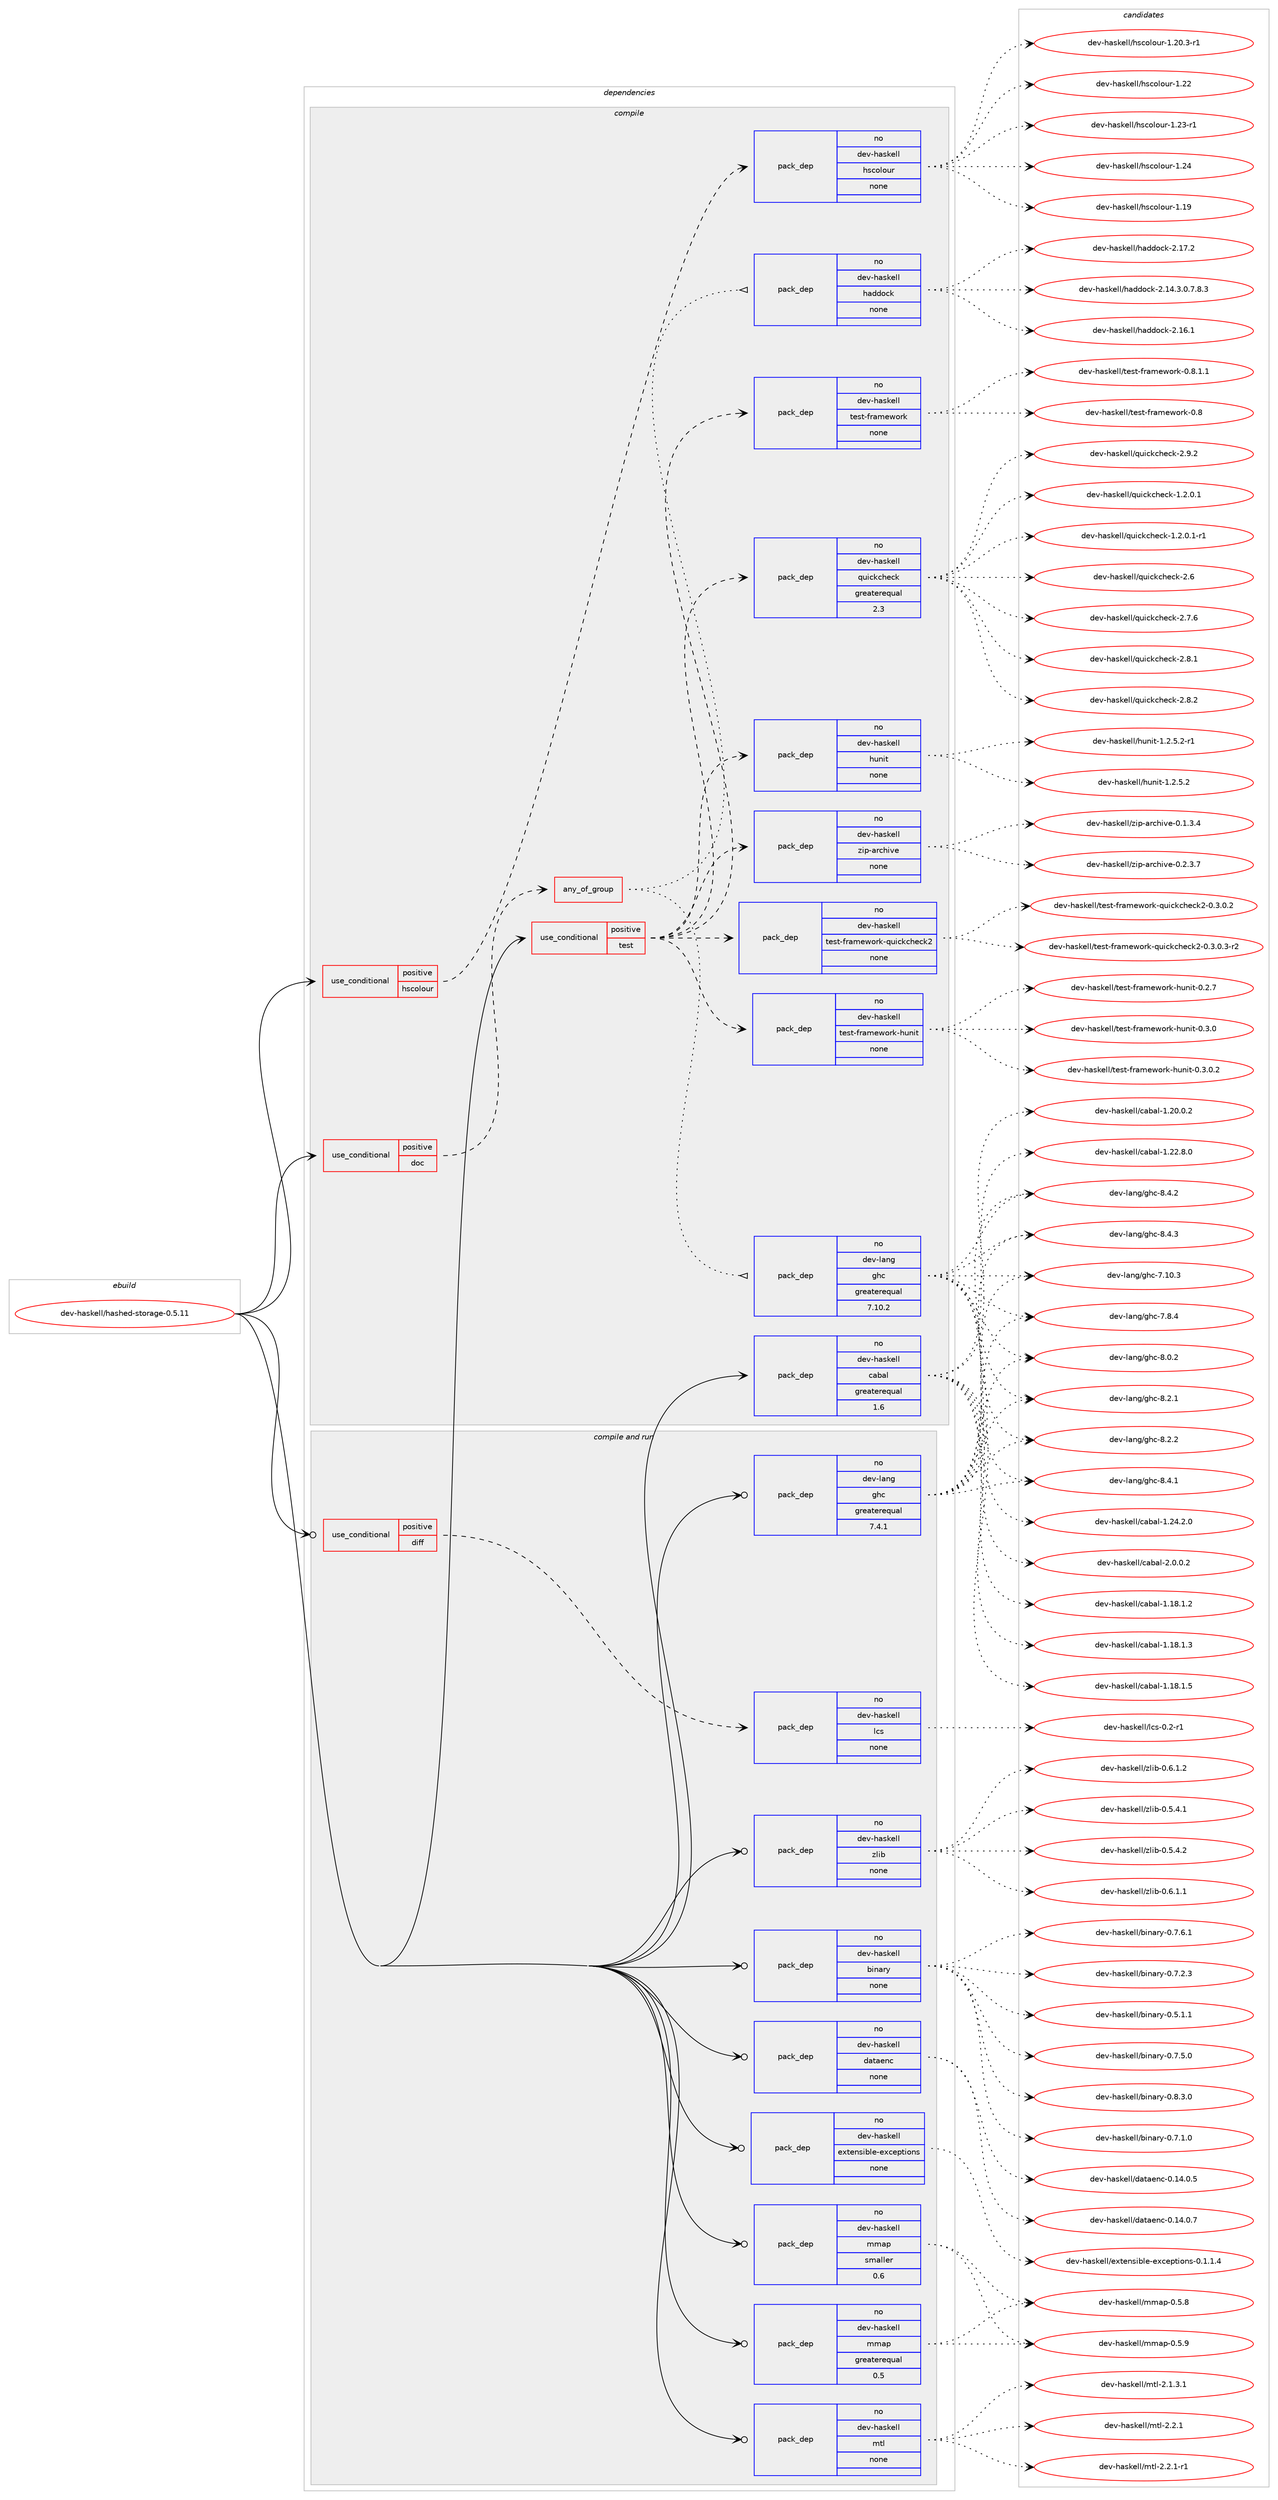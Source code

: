 digraph prolog {

# *************
# Graph options
# *************

newrank=true;
concentrate=true;
compound=true;
graph [rankdir=LR,fontname=Helvetica,fontsize=10,ranksep=1.5];#, ranksep=2.5, nodesep=0.2];
edge  [arrowhead=vee];
node  [fontname=Helvetica,fontsize=10];

# **********
# The ebuild
# **********

subgraph cluster_leftcol {
color=gray;
rank=same;
label=<<i>ebuild</i>>;
id [label="dev-haskell/hashed-storage-0.5.11", color=red, width=4, href="../dev-haskell/hashed-storage-0.5.11.svg"];
}

# ****************
# The dependencies
# ****************

subgraph cluster_midcol {
color=gray;
label=<<i>dependencies</i>>;
subgraph cluster_compile {
fillcolor="#eeeeee";
style=filled;
label=<<i>compile</i>>;
subgraph cond359791 {
dependency1333935 [label=<<TABLE BORDER="0" CELLBORDER="1" CELLSPACING="0" CELLPADDING="4"><TR><TD ROWSPAN="3" CELLPADDING="10">use_conditional</TD></TR><TR><TD>positive</TD></TR><TR><TD>doc</TD></TR></TABLE>>, shape=none, color=red];
subgraph any20974 {
dependency1333936 [label=<<TABLE BORDER="0" CELLBORDER="1" CELLSPACING="0" CELLPADDING="4"><TR><TD CELLPADDING="10">any_of_group</TD></TR></TABLE>>, shape=none, color=red];subgraph pack952618 {
dependency1333937 [label=<<TABLE BORDER="0" CELLBORDER="1" CELLSPACING="0" CELLPADDING="4" WIDTH="220"><TR><TD ROWSPAN="6" CELLPADDING="30">pack_dep</TD></TR><TR><TD WIDTH="110">no</TD></TR><TR><TD>dev-haskell</TD></TR><TR><TD>haddock</TD></TR><TR><TD>none</TD></TR><TR><TD></TD></TR></TABLE>>, shape=none, color=blue];
}
dependency1333936:e -> dependency1333937:w [weight=20,style="dotted",arrowhead="oinv"];
subgraph pack952619 {
dependency1333938 [label=<<TABLE BORDER="0" CELLBORDER="1" CELLSPACING="0" CELLPADDING="4" WIDTH="220"><TR><TD ROWSPAN="6" CELLPADDING="30">pack_dep</TD></TR><TR><TD WIDTH="110">no</TD></TR><TR><TD>dev-lang</TD></TR><TR><TD>ghc</TD></TR><TR><TD>greaterequal</TD></TR><TR><TD>7.10.2</TD></TR></TABLE>>, shape=none, color=blue];
}
dependency1333936:e -> dependency1333938:w [weight=20,style="dotted",arrowhead="oinv"];
}
dependency1333935:e -> dependency1333936:w [weight=20,style="dashed",arrowhead="vee"];
}
id:e -> dependency1333935:w [weight=20,style="solid",arrowhead="vee"];
subgraph cond359792 {
dependency1333939 [label=<<TABLE BORDER="0" CELLBORDER="1" CELLSPACING="0" CELLPADDING="4"><TR><TD ROWSPAN="3" CELLPADDING="10">use_conditional</TD></TR><TR><TD>positive</TD></TR><TR><TD>hscolour</TD></TR></TABLE>>, shape=none, color=red];
subgraph pack952620 {
dependency1333940 [label=<<TABLE BORDER="0" CELLBORDER="1" CELLSPACING="0" CELLPADDING="4" WIDTH="220"><TR><TD ROWSPAN="6" CELLPADDING="30">pack_dep</TD></TR><TR><TD WIDTH="110">no</TD></TR><TR><TD>dev-haskell</TD></TR><TR><TD>hscolour</TD></TR><TR><TD>none</TD></TR><TR><TD></TD></TR></TABLE>>, shape=none, color=blue];
}
dependency1333939:e -> dependency1333940:w [weight=20,style="dashed",arrowhead="vee"];
}
id:e -> dependency1333939:w [weight=20,style="solid",arrowhead="vee"];
subgraph cond359793 {
dependency1333941 [label=<<TABLE BORDER="0" CELLBORDER="1" CELLSPACING="0" CELLPADDING="4"><TR><TD ROWSPAN="3" CELLPADDING="10">use_conditional</TD></TR><TR><TD>positive</TD></TR><TR><TD>test</TD></TR></TABLE>>, shape=none, color=red];
subgraph pack952621 {
dependency1333942 [label=<<TABLE BORDER="0" CELLBORDER="1" CELLSPACING="0" CELLPADDING="4" WIDTH="220"><TR><TD ROWSPAN="6" CELLPADDING="30">pack_dep</TD></TR><TR><TD WIDTH="110">no</TD></TR><TR><TD>dev-haskell</TD></TR><TR><TD>hunit</TD></TR><TR><TD>none</TD></TR><TR><TD></TD></TR></TABLE>>, shape=none, color=blue];
}
dependency1333941:e -> dependency1333942:w [weight=20,style="dashed",arrowhead="vee"];
subgraph pack952622 {
dependency1333943 [label=<<TABLE BORDER="0" CELLBORDER="1" CELLSPACING="0" CELLPADDING="4" WIDTH="220"><TR><TD ROWSPAN="6" CELLPADDING="30">pack_dep</TD></TR><TR><TD WIDTH="110">no</TD></TR><TR><TD>dev-haskell</TD></TR><TR><TD>quickcheck</TD></TR><TR><TD>greaterequal</TD></TR><TR><TD>2.3</TD></TR></TABLE>>, shape=none, color=blue];
}
dependency1333941:e -> dependency1333943:w [weight=20,style="dashed",arrowhead="vee"];
subgraph pack952623 {
dependency1333944 [label=<<TABLE BORDER="0" CELLBORDER="1" CELLSPACING="0" CELLPADDING="4" WIDTH="220"><TR><TD ROWSPAN="6" CELLPADDING="30">pack_dep</TD></TR><TR><TD WIDTH="110">no</TD></TR><TR><TD>dev-haskell</TD></TR><TR><TD>test-framework</TD></TR><TR><TD>none</TD></TR><TR><TD></TD></TR></TABLE>>, shape=none, color=blue];
}
dependency1333941:e -> dependency1333944:w [weight=20,style="dashed",arrowhead="vee"];
subgraph pack952624 {
dependency1333945 [label=<<TABLE BORDER="0" CELLBORDER="1" CELLSPACING="0" CELLPADDING="4" WIDTH="220"><TR><TD ROWSPAN="6" CELLPADDING="30">pack_dep</TD></TR><TR><TD WIDTH="110">no</TD></TR><TR><TD>dev-haskell</TD></TR><TR><TD>test-framework-hunit</TD></TR><TR><TD>none</TD></TR><TR><TD></TD></TR></TABLE>>, shape=none, color=blue];
}
dependency1333941:e -> dependency1333945:w [weight=20,style="dashed",arrowhead="vee"];
subgraph pack952625 {
dependency1333946 [label=<<TABLE BORDER="0" CELLBORDER="1" CELLSPACING="0" CELLPADDING="4" WIDTH="220"><TR><TD ROWSPAN="6" CELLPADDING="30">pack_dep</TD></TR><TR><TD WIDTH="110">no</TD></TR><TR><TD>dev-haskell</TD></TR><TR><TD>test-framework-quickcheck2</TD></TR><TR><TD>none</TD></TR><TR><TD></TD></TR></TABLE>>, shape=none, color=blue];
}
dependency1333941:e -> dependency1333946:w [weight=20,style="dashed",arrowhead="vee"];
subgraph pack952626 {
dependency1333947 [label=<<TABLE BORDER="0" CELLBORDER="1" CELLSPACING="0" CELLPADDING="4" WIDTH="220"><TR><TD ROWSPAN="6" CELLPADDING="30">pack_dep</TD></TR><TR><TD WIDTH="110">no</TD></TR><TR><TD>dev-haskell</TD></TR><TR><TD>zip-archive</TD></TR><TR><TD>none</TD></TR><TR><TD></TD></TR></TABLE>>, shape=none, color=blue];
}
dependency1333941:e -> dependency1333947:w [weight=20,style="dashed",arrowhead="vee"];
}
id:e -> dependency1333941:w [weight=20,style="solid",arrowhead="vee"];
subgraph pack952627 {
dependency1333948 [label=<<TABLE BORDER="0" CELLBORDER="1" CELLSPACING="0" CELLPADDING="4" WIDTH="220"><TR><TD ROWSPAN="6" CELLPADDING="30">pack_dep</TD></TR><TR><TD WIDTH="110">no</TD></TR><TR><TD>dev-haskell</TD></TR><TR><TD>cabal</TD></TR><TR><TD>greaterequal</TD></TR><TR><TD>1.6</TD></TR></TABLE>>, shape=none, color=blue];
}
id:e -> dependency1333948:w [weight=20,style="solid",arrowhead="vee"];
}
subgraph cluster_compileandrun {
fillcolor="#eeeeee";
style=filled;
label=<<i>compile and run</i>>;
subgraph cond359794 {
dependency1333949 [label=<<TABLE BORDER="0" CELLBORDER="1" CELLSPACING="0" CELLPADDING="4"><TR><TD ROWSPAN="3" CELLPADDING="10">use_conditional</TD></TR><TR><TD>positive</TD></TR><TR><TD>diff</TD></TR></TABLE>>, shape=none, color=red];
subgraph pack952628 {
dependency1333950 [label=<<TABLE BORDER="0" CELLBORDER="1" CELLSPACING="0" CELLPADDING="4" WIDTH="220"><TR><TD ROWSPAN="6" CELLPADDING="30">pack_dep</TD></TR><TR><TD WIDTH="110">no</TD></TR><TR><TD>dev-haskell</TD></TR><TR><TD>lcs</TD></TR><TR><TD>none</TD></TR><TR><TD></TD></TR></TABLE>>, shape=none, color=blue];
}
dependency1333949:e -> dependency1333950:w [weight=20,style="dashed",arrowhead="vee"];
}
id:e -> dependency1333949:w [weight=20,style="solid",arrowhead="odotvee"];
subgraph pack952629 {
dependency1333951 [label=<<TABLE BORDER="0" CELLBORDER="1" CELLSPACING="0" CELLPADDING="4" WIDTH="220"><TR><TD ROWSPAN="6" CELLPADDING="30">pack_dep</TD></TR><TR><TD WIDTH="110">no</TD></TR><TR><TD>dev-haskell</TD></TR><TR><TD>binary</TD></TR><TR><TD>none</TD></TR><TR><TD></TD></TR></TABLE>>, shape=none, color=blue];
}
id:e -> dependency1333951:w [weight=20,style="solid",arrowhead="odotvee"];
subgraph pack952630 {
dependency1333952 [label=<<TABLE BORDER="0" CELLBORDER="1" CELLSPACING="0" CELLPADDING="4" WIDTH="220"><TR><TD ROWSPAN="6" CELLPADDING="30">pack_dep</TD></TR><TR><TD WIDTH="110">no</TD></TR><TR><TD>dev-haskell</TD></TR><TR><TD>dataenc</TD></TR><TR><TD>none</TD></TR><TR><TD></TD></TR></TABLE>>, shape=none, color=blue];
}
id:e -> dependency1333952:w [weight=20,style="solid",arrowhead="odotvee"];
subgraph pack952631 {
dependency1333953 [label=<<TABLE BORDER="0" CELLBORDER="1" CELLSPACING="0" CELLPADDING="4" WIDTH="220"><TR><TD ROWSPAN="6" CELLPADDING="30">pack_dep</TD></TR><TR><TD WIDTH="110">no</TD></TR><TR><TD>dev-haskell</TD></TR><TR><TD>extensible-exceptions</TD></TR><TR><TD>none</TD></TR><TR><TD></TD></TR></TABLE>>, shape=none, color=blue];
}
id:e -> dependency1333953:w [weight=20,style="solid",arrowhead="odotvee"];
subgraph pack952632 {
dependency1333954 [label=<<TABLE BORDER="0" CELLBORDER="1" CELLSPACING="0" CELLPADDING="4" WIDTH="220"><TR><TD ROWSPAN="6" CELLPADDING="30">pack_dep</TD></TR><TR><TD WIDTH="110">no</TD></TR><TR><TD>dev-haskell</TD></TR><TR><TD>mmap</TD></TR><TR><TD>greaterequal</TD></TR><TR><TD>0.5</TD></TR></TABLE>>, shape=none, color=blue];
}
id:e -> dependency1333954:w [weight=20,style="solid",arrowhead="odotvee"];
subgraph pack952633 {
dependency1333955 [label=<<TABLE BORDER="0" CELLBORDER="1" CELLSPACING="0" CELLPADDING="4" WIDTH="220"><TR><TD ROWSPAN="6" CELLPADDING="30">pack_dep</TD></TR><TR><TD WIDTH="110">no</TD></TR><TR><TD>dev-haskell</TD></TR><TR><TD>mmap</TD></TR><TR><TD>smaller</TD></TR><TR><TD>0.6</TD></TR></TABLE>>, shape=none, color=blue];
}
id:e -> dependency1333955:w [weight=20,style="solid",arrowhead="odotvee"];
subgraph pack952634 {
dependency1333956 [label=<<TABLE BORDER="0" CELLBORDER="1" CELLSPACING="0" CELLPADDING="4" WIDTH="220"><TR><TD ROWSPAN="6" CELLPADDING="30">pack_dep</TD></TR><TR><TD WIDTH="110">no</TD></TR><TR><TD>dev-haskell</TD></TR><TR><TD>mtl</TD></TR><TR><TD>none</TD></TR><TR><TD></TD></TR></TABLE>>, shape=none, color=blue];
}
id:e -> dependency1333956:w [weight=20,style="solid",arrowhead="odotvee"];
subgraph pack952635 {
dependency1333957 [label=<<TABLE BORDER="0" CELLBORDER="1" CELLSPACING="0" CELLPADDING="4" WIDTH="220"><TR><TD ROWSPAN="6" CELLPADDING="30">pack_dep</TD></TR><TR><TD WIDTH="110">no</TD></TR><TR><TD>dev-haskell</TD></TR><TR><TD>zlib</TD></TR><TR><TD>none</TD></TR><TR><TD></TD></TR></TABLE>>, shape=none, color=blue];
}
id:e -> dependency1333957:w [weight=20,style="solid",arrowhead="odotvee"];
subgraph pack952636 {
dependency1333958 [label=<<TABLE BORDER="0" CELLBORDER="1" CELLSPACING="0" CELLPADDING="4" WIDTH="220"><TR><TD ROWSPAN="6" CELLPADDING="30">pack_dep</TD></TR><TR><TD WIDTH="110">no</TD></TR><TR><TD>dev-lang</TD></TR><TR><TD>ghc</TD></TR><TR><TD>greaterequal</TD></TR><TR><TD>7.4.1</TD></TR></TABLE>>, shape=none, color=blue];
}
id:e -> dependency1333958:w [weight=20,style="solid",arrowhead="odotvee"];
}
subgraph cluster_run {
fillcolor="#eeeeee";
style=filled;
label=<<i>run</i>>;
}
}

# **************
# The candidates
# **************

subgraph cluster_choices {
rank=same;
color=gray;
label=<<i>candidates</i>>;

subgraph choice952618 {
color=black;
nodesep=1;
choice1001011184510497115107101108108471049710010011199107455046495246514648465546564651 [label="dev-haskell/haddock-2.14.3.0.7.8.3", color=red, width=4,href="../dev-haskell/haddock-2.14.3.0.7.8.3.svg"];
choice100101118451049711510710110810847104971001001119910745504649544649 [label="dev-haskell/haddock-2.16.1", color=red, width=4,href="../dev-haskell/haddock-2.16.1.svg"];
choice100101118451049711510710110810847104971001001119910745504649554650 [label="dev-haskell/haddock-2.17.2", color=red, width=4,href="../dev-haskell/haddock-2.17.2.svg"];
dependency1333937:e -> choice1001011184510497115107101108108471049710010011199107455046495246514648465546564651:w [style=dotted,weight="100"];
dependency1333937:e -> choice100101118451049711510710110810847104971001001119910745504649544649:w [style=dotted,weight="100"];
dependency1333937:e -> choice100101118451049711510710110810847104971001001119910745504649554650:w [style=dotted,weight="100"];
}
subgraph choice952619 {
color=black;
nodesep=1;
choice1001011184510897110103471031049945554649484651 [label="dev-lang/ghc-7.10.3", color=red, width=4,href="../dev-lang/ghc-7.10.3.svg"];
choice10010111845108971101034710310499455546564652 [label="dev-lang/ghc-7.8.4", color=red, width=4,href="../dev-lang/ghc-7.8.4.svg"];
choice10010111845108971101034710310499455646484650 [label="dev-lang/ghc-8.0.2", color=red, width=4,href="../dev-lang/ghc-8.0.2.svg"];
choice10010111845108971101034710310499455646504649 [label="dev-lang/ghc-8.2.1", color=red, width=4,href="../dev-lang/ghc-8.2.1.svg"];
choice10010111845108971101034710310499455646504650 [label="dev-lang/ghc-8.2.2", color=red, width=4,href="../dev-lang/ghc-8.2.2.svg"];
choice10010111845108971101034710310499455646524649 [label="dev-lang/ghc-8.4.1", color=red, width=4,href="../dev-lang/ghc-8.4.1.svg"];
choice10010111845108971101034710310499455646524650 [label="dev-lang/ghc-8.4.2", color=red, width=4,href="../dev-lang/ghc-8.4.2.svg"];
choice10010111845108971101034710310499455646524651 [label="dev-lang/ghc-8.4.3", color=red, width=4,href="../dev-lang/ghc-8.4.3.svg"];
dependency1333938:e -> choice1001011184510897110103471031049945554649484651:w [style=dotted,weight="100"];
dependency1333938:e -> choice10010111845108971101034710310499455546564652:w [style=dotted,weight="100"];
dependency1333938:e -> choice10010111845108971101034710310499455646484650:w [style=dotted,weight="100"];
dependency1333938:e -> choice10010111845108971101034710310499455646504649:w [style=dotted,weight="100"];
dependency1333938:e -> choice10010111845108971101034710310499455646504650:w [style=dotted,weight="100"];
dependency1333938:e -> choice10010111845108971101034710310499455646524649:w [style=dotted,weight="100"];
dependency1333938:e -> choice10010111845108971101034710310499455646524650:w [style=dotted,weight="100"];
dependency1333938:e -> choice10010111845108971101034710310499455646524651:w [style=dotted,weight="100"];
}
subgraph choice952620 {
color=black;
nodesep=1;
choice100101118451049711510710110810847104115991111081111171144549464957 [label="dev-haskell/hscolour-1.19", color=red, width=4,href="../dev-haskell/hscolour-1.19.svg"];
choice10010111845104971151071011081084710411599111108111117114454946504846514511449 [label="dev-haskell/hscolour-1.20.3-r1", color=red, width=4,href="../dev-haskell/hscolour-1.20.3-r1.svg"];
choice100101118451049711510710110810847104115991111081111171144549465050 [label="dev-haskell/hscolour-1.22", color=red, width=4,href="../dev-haskell/hscolour-1.22.svg"];
choice1001011184510497115107101108108471041159911110811111711445494650514511449 [label="dev-haskell/hscolour-1.23-r1", color=red, width=4,href="../dev-haskell/hscolour-1.23-r1.svg"];
choice100101118451049711510710110810847104115991111081111171144549465052 [label="dev-haskell/hscolour-1.24", color=red, width=4,href="../dev-haskell/hscolour-1.24.svg"];
dependency1333940:e -> choice100101118451049711510710110810847104115991111081111171144549464957:w [style=dotted,weight="100"];
dependency1333940:e -> choice10010111845104971151071011081084710411599111108111117114454946504846514511449:w [style=dotted,weight="100"];
dependency1333940:e -> choice100101118451049711510710110810847104115991111081111171144549465050:w [style=dotted,weight="100"];
dependency1333940:e -> choice1001011184510497115107101108108471041159911110811111711445494650514511449:w [style=dotted,weight="100"];
dependency1333940:e -> choice100101118451049711510710110810847104115991111081111171144549465052:w [style=dotted,weight="100"];
}
subgraph choice952621 {
color=black;
nodesep=1;
choice1001011184510497115107101108108471041171101051164549465046534650 [label="dev-haskell/hunit-1.2.5.2", color=red, width=4,href="../dev-haskell/hunit-1.2.5.2.svg"];
choice10010111845104971151071011081084710411711010511645494650465346504511449 [label="dev-haskell/hunit-1.2.5.2-r1", color=red, width=4,href="../dev-haskell/hunit-1.2.5.2-r1.svg"];
dependency1333942:e -> choice1001011184510497115107101108108471041171101051164549465046534650:w [style=dotted,weight="100"];
dependency1333942:e -> choice10010111845104971151071011081084710411711010511645494650465346504511449:w [style=dotted,weight="100"];
}
subgraph choice952622 {
color=black;
nodesep=1;
choice1001011184510497115107101108108471131171059910799104101991074549465046484649 [label="dev-haskell/quickcheck-1.2.0.1", color=red, width=4,href="../dev-haskell/quickcheck-1.2.0.1.svg"];
choice10010111845104971151071011081084711311710599107991041019910745494650464846494511449 [label="dev-haskell/quickcheck-1.2.0.1-r1", color=red, width=4,href="../dev-haskell/quickcheck-1.2.0.1-r1.svg"];
choice10010111845104971151071011081084711311710599107991041019910745504654 [label="dev-haskell/quickcheck-2.6", color=red, width=4,href="../dev-haskell/quickcheck-2.6.svg"];
choice100101118451049711510710110810847113117105991079910410199107455046554654 [label="dev-haskell/quickcheck-2.7.6", color=red, width=4,href="../dev-haskell/quickcheck-2.7.6.svg"];
choice100101118451049711510710110810847113117105991079910410199107455046564649 [label="dev-haskell/quickcheck-2.8.1", color=red, width=4,href="../dev-haskell/quickcheck-2.8.1.svg"];
choice100101118451049711510710110810847113117105991079910410199107455046564650 [label="dev-haskell/quickcheck-2.8.2", color=red, width=4,href="../dev-haskell/quickcheck-2.8.2.svg"];
choice100101118451049711510710110810847113117105991079910410199107455046574650 [label="dev-haskell/quickcheck-2.9.2", color=red, width=4,href="../dev-haskell/quickcheck-2.9.2.svg"];
dependency1333943:e -> choice1001011184510497115107101108108471131171059910799104101991074549465046484649:w [style=dotted,weight="100"];
dependency1333943:e -> choice10010111845104971151071011081084711311710599107991041019910745494650464846494511449:w [style=dotted,weight="100"];
dependency1333943:e -> choice10010111845104971151071011081084711311710599107991041019910745504654:w [style=dotted,weight="100"];
dependency1333943:e -> choice100101118451049711510710110810847113117105991079910410199107455046554654:w [style=dotted,weight="100"];
dependency1333943:e -> choice100101118451049711510710110810847113117105991079910410199107455046564649:w [style=dotted,weight="100"];
dependency1333943:e -> choice100101118451049711510710110810847113117105991079910410199107455046564650:w [style=dotted,weight="100"];
dependency1333943:e -> choice100101118451049711510710110810847113117105991079910410199107455046574650:w [style=dotted,weight="100"];
}
subgraph choice952623 {
color=black;
nodesep=1;
choice100101118451049711510710110810847116101115116451021149710910111911111410745484656 [label="dev-haskell/test-framework-0.8", color=red, width=4,href="../dev-haskell/test-framework-0.8.svg"];
choice10010111845104971151071011081084711610111511645102114971091011191111141074548465646494649 [label="dev-haskell/test-framework-0.8.1.1", color=red, width=4,href="../dev-haskell/test-framework-0.8.1.1.svg"];
dependency1333944:e -> choice100101118451049711510710110810847116101115116451021149710910111911111410745484656:w [style=dotted,weight="100"];
dependency1333944:e -> choice10010111845104971151071011081084711610111511645102114971091011191111141074548465646494649:w [style=dotted,weight="100"];
}
subgraph choice952624 {
color=black;
nodesep=1;
choice100101118451049711510710110810847116101115116451021149710910111911111410745104117110105116454846504655 [label="dev-haskell/test-framework-hunit-0.2.7", color=red, width=4,href="../dev-haskell/test-framework-hunit-0.2.7.svg"];
choice100101118451049711510710110810847116101115116451021149710910111911111410745104117110105116454846514648 [label="dev-haskell/test-framework-hunit-0.3.0", color=red, width=4,href="../dev-haskell/test-framework-hunit-0.3.0.svg"];
choice1001011184510497115107101108108471161011151164510211497109101119111114107451041171101051164548465146484650 [label="dev-haskell/test-framework-hunit-0.3.0.2", color=red, width=4,href="../dev-haskell/test-framework-hunit-0.3.0.2.svg"];
dependency1333945:e -> choice100101118451049711510710110810847116101115116451021149710910111911111410745104117110105116454846504655:w [style=dotted,weight="100"];
dependency1333945:e -> choice100101118451049711510710110810847116101115116451021149710910111911111410745104117110105116454846514648:w [style=dotted,weight="100"];
dependency1333945:e -> choice1001011184510497115107101108108471161011151164510211497109101119111114107451041171101051164548465146484650:w [style=dotted,weight="100"];
}
subgraph choice952625 {
color=black;
nodesep=1;
choice100101118451049711510710110810847116101115116451021149710910111911111410745113117105991079910410199107504548465146484650 [label="dev-haskell/test-framework-quickcheck2-0.3.0.2", color=red, width=4,href="../dev-haskell/test-framework-quickcheck2-0.3.0.2.svg"];
choice1001011184510497115107101108108471161011151164510211497109101119111114107451131171059910799104101991075045484651464846514511450 [label="dev-haskell/test-framework-quickcheck2-0.3.0.3-r2", color=red, width=4,href="../dev-haskell/test-framework-quickcheck2-0.3.0.3-r2.svg"];
dependency1333946:e -> choice100101118451049711510710110810847116101115116451021149710910111911111410745113117105991079910410199107504548465146484650:w [style=dotted,weight="100"];
dependency1333946:e -> choice1001011184510497115107101108108471161011151164510211497109101119111114107451131171059910799104101991075045484651464846514511450:w [style=dotted,weight="100"];
}
subgraph choice952626 {
color=black;
nodesep=1;
choice1001011184510497115107101108108471221051124597114991041051181014548464946514652 [label="dev-haskell/zip-archive-0.1.3.4", color=red, width=4,href="../dev-haskell/zip-archive-0.1.3.4.svg"];
choice1001011184510497115107101108108471221051124597114991041051181014548465046514655 [label="dev-haskell/zip-archive-0.2.3.7", color=red, width=4,href="../dev-haskell/zip-archive-0.2.3.7.svg"];
dependency1333947:e -> choice1001011184510497115107101108108471221051124597114991041051181014548464946514652:w [style=dotted,weight="100"];
dependency1333947:e -> choice1001011184510497115107101108108471221051124597114991041051181014548465046514655:w [style=dotted,weight="100"];
}
subgraph choice952627 {
color=black;
nodesep=1;
choice10010111845104971151071011081084799979897108454946495646494650 [label="dev-haskell/cabal-1.18.1.2", color=red, width=4,href="../dev-haskell/cabal-1.18.1.2.svg"];
choice10010111845104971151071011081084799979897108454946495646494651 [label="dev-haskell/cabal-1.18.1.3", color=red, width=4,href="../dev-haskell/cabal-1.18.1.3.svg"];
choice10010111845104971151071011081084799979897108454946495646494653 [label="dev-haskell/cabal-1.18.1.5", color=red, width=4,href="../dev-haskell/cabal-1.18.1.5.svg"];
choice10010111845104971151071011081084799979897108454946504846484650 [label="dev-haskell/cabal-1.20.0.2", color=red, width=4,href="../dev-haskell/cabal-1.20.0.2.svg"];
choice10010111845104971151071011081084799979897108454946505046564648 [label="dev-haskell/cabal-1.22.8.0", color=red, width=4,href="../dev-haskell/cabal-1.22.8.0.svg"];
choice10010111845104971151071011081084799979897108454946505246504648 [label="dev-haskell/cabal-1.24.2.0", color=red, width=4,href="../dev-haskell/cabal-1.24.2.0.svg"];
choice100101118451049711510710110810847999798971084550464846484650 [label="dev-haskell/cabal-2.0.0.2", color=red, width=4,href="../dev-haskell/cabal-2.0.0.2.svg"];
dependency1333948:e -> choice10010111845104971151071011081084799979897108454946495646494650:w [style=dotted,weight="100"];
dependency1333948:e -> choice10010111845104971151071011081084799979897108454946495646494651:w [style=dotted,weight="100"];
dependency1333948:e -> choice10010111845104971151071011081084799979897108454946495646494653:w [style=dotted,weight="100"];
dependency1333948:e -> choice10010111845104971151071011081084799979897108454946504846484650:w [style=dotted,weight="100"];
dependency1333948:e -> choice10010111845104971151071011081084799979897108454946505046564648:w [style=dotted,weight="100"];
dependency1333948:e -> choice10010111845104971151071011081084799979897108454946505246504648:w [style=dotted,weight="100"];
dependency1333948:e -> choice100101118451049711510710110810847999798971084550464846484650:w [style=dotted,weight="100"];
}
subgraph choice952628 {
color=black;
nodesep=1;
choice10010111845104971151071011081084710899115454846504511449 [label="dev-haskell/lcs-0.2-r1", color=red, width=4,href="../dev-haskell/lcs-0.2-r1.svg"];
dependency1333950:e -> choice10010111845104971151071011081084710899115454846504511449:w [style=dotted,weight="100"];
}
subgraph choice952629 {
color=black;
nodesep=1;
choice10010111845104971151071011081084798105110971141214548465346494649 [label="dev-haskell/binary-0.5.1.1", color=red, width=4,href="../dev-haskell/binary-0.5.1.1.svg"];
choice10010111845104971151071011081084798105110971141214548465546494648 [label="dev-haskell/binary-0.7.1.0", color=red, width=4,href="../dev-haskell/binary-0.7.1.0.svg"];
choice10010111845104971151071011081084798105110971141214548465546504651 [label="dev-haskell/binary-0.7.2.3", color=red, width=4,href="../dev-haskell/binary-0.7.2.3.svg"];
choice10010111845104971151071011081084798105110971141214548465546534648 [label="dev-haskell/binary-0.7.5.0", color=red, width=4,href="../dev-haskell/binary-0.7.5.0.svg"];
choice10010111845104971151071011081084798105110971141214548465546544649 [label="dev-haskell/binary-0.7.6.1", color=red, width=4,href="../dev-haskell/binary-0.7.6.1.svg"];
choice10010111845104971151071011081084798105110971141214548465646514648 [label="dev-haskell/binary-0.8.3.0", color=red, width=4,href="../dev-haskell/binary-0.8.3.0.svg"];
dependency1333951:e -> choice10010111845104971151071011081084798105110971141214548465346494649:w [style=dotted,weight="100"];
dependency1333951:e -> choice10010111845104971151071011081084798105110971141214548465546494648:w [style=dotted,weight="100"];
dependency1333951:e -> choice10010111845104971151071011081084798105110971141214548465546504651:w [style=dotted,weight="100"];
dependency1333951:e -> choice10010111845104971151071011081084798105110971141214548465546534648:w [style=dotted,weight="100"];
dependency1333951:e -> choice10010111845104971151071011081084798105110971141214548465546544649:w [style=dotted,weight="100"];
dependency1333951:e -> choice10010111845104971151071011081084798105110971141214548465646514648:w [style=dotted,weight="100"];
}
subgraph choice952630 {
color=black;
nodesep=1;
choice100101118451049711510710110810847100971169710111099454846495246484653 [label="dev-haskell/dataenc-0.14.0.5", color=red, width=4,href="../dev-haskell/dataenc-0.14.0.5.svg"];
choice100101118451049711510710110810847100971169710111099454846495246484655 [label="dev-haskell/dataenc-0.14.0.7", color=red, width=4,href="../dev-haskell/dataenc-0.14.0.7.svg"];
dependency1333952:e -> choice100101118451049711510710110810847100971169710111099454846495246484653:w [style=dotted,weight="100"];
dependency1333952:e -> choice100101118451049711510710110810847100971169710111099454846495246484655:w [style=dotted,weight="100"];
}
subgraph choice952631 {
color=black;
nodesep=1;
choice1001011184510497115107101108108471011201161011101151059810810145101120991011121161051111101154548464946494652 [label="dev-haskell/extensible-exceptions-0.1.1.4", color=red, width=4,href="../dev-haskell/extensible-exceptions-0.1.1.4.svg"];
dependency1333953:e -> choice1001011184510497115107101108108471011201161011101151059810810145101120991011121161051111101154548464946494652:w [style=dotted,weight="100"];
}
subgraph choice952632 {
color=black;
nodesep=1;
choice10010111845104971151071011081084710910997112454846534656 [label="dev-haskell/mmap-0.5.8", color=red, width=4,href="../dev-haskell/mmap-0.5.8.svg"];
choice10010111845104971151071011081084710910997112454846534657 [label="dev-haskell/mmap-0.5.9", color=red, width=4,href="../dev-haskell/mmap-0.5.9.svg"];
dependency1333954:e -> choice10010111845104971151071011081084710910997112454846534656:w [style=dotted,weight="100"];
dependency1333954:e -> choice10010111845104971151071011081084710910997112454846534657:w [style=dotted,weight="100"];
}
subgraph choice952633 {
color=black;
nodesep=1;
choice10010111845104971151071011081084710910997112454846534656 [label="dev-haskell/mmap-0.5.8", color=red, width=4,href="../dev-haskell/mmap-0.5.8.svg"];
choice10010111845104971151071011081084710910997112454846534657 [label="dev-haskell/mmap-0.5.9", color=red, width=4,href="../dev-haskell/mmap-0.5.9.svg"];
dependency1333955:e -> choice10010111845104971151071011081084710910997112454846534656:w [style=dotted,weight="100"];
dependency1333955:e -> choice10010111845104971151071011081084710910997112454846534657:w [style=dotted,weight="100"];
}
subgraph choice952634 {
color=black;
nodesep=1;
choice1001011184510497115107101108108471091161084550464946514649 [label="dev-haskell/mtl-2.1.3.1", color=red, width=4,href="../dev-haskell/mtl-2.1.3.1.svg"];
choice100101118451049711510710110810847109116108455046504649 [label="dev-haskell/mtl-2.2.1", color=red, width=4,href="../dev-haskell/mtl-2.2.1.svg"];
choice1001011184510497115107101108108471091161084550465046494511449 [label="dev-haskell/mtl-2.2.1-r1", color=red, width=4,href="../dev-haskell/mtl-2.2.1-r1.svg"];
dependency1333956:e -> choice1001011184510497115107101108108471091161084550464946514649:w [style=dotted,weight="100"];
dependency1333956:e -> choice100101118451049711510710110810847109116108455046504649:w [style=dotted,weight="100"];
dependency1333956:e -> choice1001011184510497115107101108108471091161084550465046494511449:w [style=dotted,weight="100"];
}
subgraph choice952635 {
color=black;
nodesep=1;
choice100101118451049711510710110810847122108105984548465346524649 [label="dev-haskell/zlib-0.5.4.1", color=red, width=4,href="../dev-haskell/zlib-0.5.4.1.svg"];
choice100101118451049711510710110810847122108105984548465346524650 [label="dev-haskell/zlib-0.5.4.2", color=red, width=4,href="../dev-haskell/zlib-0.5.4.2.svg"];
choice100101118451049711510710110810847122108105984548465446494649 [label="dev-haskell/zlib-0.6.1.1", color=red, width=4,href="../dev-haskell/zlib-0.6.1.1.svg"];
choice100101118451049711510710110810847122108105984548465446494650 [label="dev-haskell/zlib-0.6.1.2", color=red, width=4,href="../dev-haskell/zlib-0.6.1.2.svg"];
dependency1333957:e -> choice100101118451049711510710110810847122108105984548465346524649:w [style=dotted,weight="100"];
dependency1333957:e -> choice100101118451049711510710110810847122108105984548465346524650:w [style=dotted,weight="100"];
dependency1333957:e -> choice100101118451049711510710110810847122108105984548465446494649:w [style=dotted,weight="100"];
dependency1333957:e -> choice100101118451049711510710110810847122108105984548465446494650:w [style=dotted,weight="100"];
}
subgraph choice952636 {
color=black;
nodesep=1;
choice1001011184510897110103471031049945554649484651 [label="dev-lang/ghc-7.10.3", color=red, width=4,href="../dev-lang/ghc-7.10.3.svg"];
choice10010111845108971101034710310499455546564652 [label="dev-lang/ghc-7.8.4", color=red, width=4,href="../dev-lang/ghc-7.8.4.svg"];
choice10010111845108971101034710310499455646484650 [label="dev-lang/ghc-8.0.2", color=red, width=4,href="../dev-lang/ghc-8.0.2.svg"];
choice10010111845108971101034710310499455646504649 [label="dev-lang/ghc-8.2.1", color=red, width=4,href="../dev-lang/ghc-8.2.1.svg"];
choice10010111845108971101034710310499455646504650 [label="dev-lang/ghc-8.2.2", color=red, width=4,href="../dev-lang/ghc-8.2.2.svg"];
choice10010111845108971101034710310499455646524649 [label="dev-lang/ghc-8.4.1", color=red, width=4,href="../dev-lang/ghc-8.4.1.svg"];
choice10010111845108971101034710310499455646524650 [label="dev-lang/ghc-8.4.2", color=red, width=4,href="../dev-lang/ghc-8.4.2.svg"];
choice10010111845108971101034710310499455646524651 [label="dev-lang/ghc-8.4.3", color=red, width=4,href="../dev-lang/ghc-8.4.3.svg"];
dependency1333958:e -> choice1001011184510897110103471031049945554649484651:w [style=dotted,weight="100"];
dependency1333958:e -> choice10010111845108971101034710310499455546564652:w [style=dotted,weight="100"];
dependency1333958:e -> choice10010111845108971101034710310499455646484650:w [style=dotted,weight="100"];
dependency1333958:e -> choice10010111845108971101034710310499455646504649:w [style=dotted,weight="100"];
dependency1333958:e -> choice10010111845108971101034710310499455646504650:w [style=dotted,weight="100"];
dependency1333958:e -> choice10010111845108971101034710310499455646524649:w [style=dotted,weight="100"];
dependency1333958:e -> choice10010111845108971101034710310499455646524650:w [style=dotted,weight="100"];
dependency1333958:e -> choice10010111845108971101034710310499455646524651:w [style=dotted,weight="100"];
}
}

}
